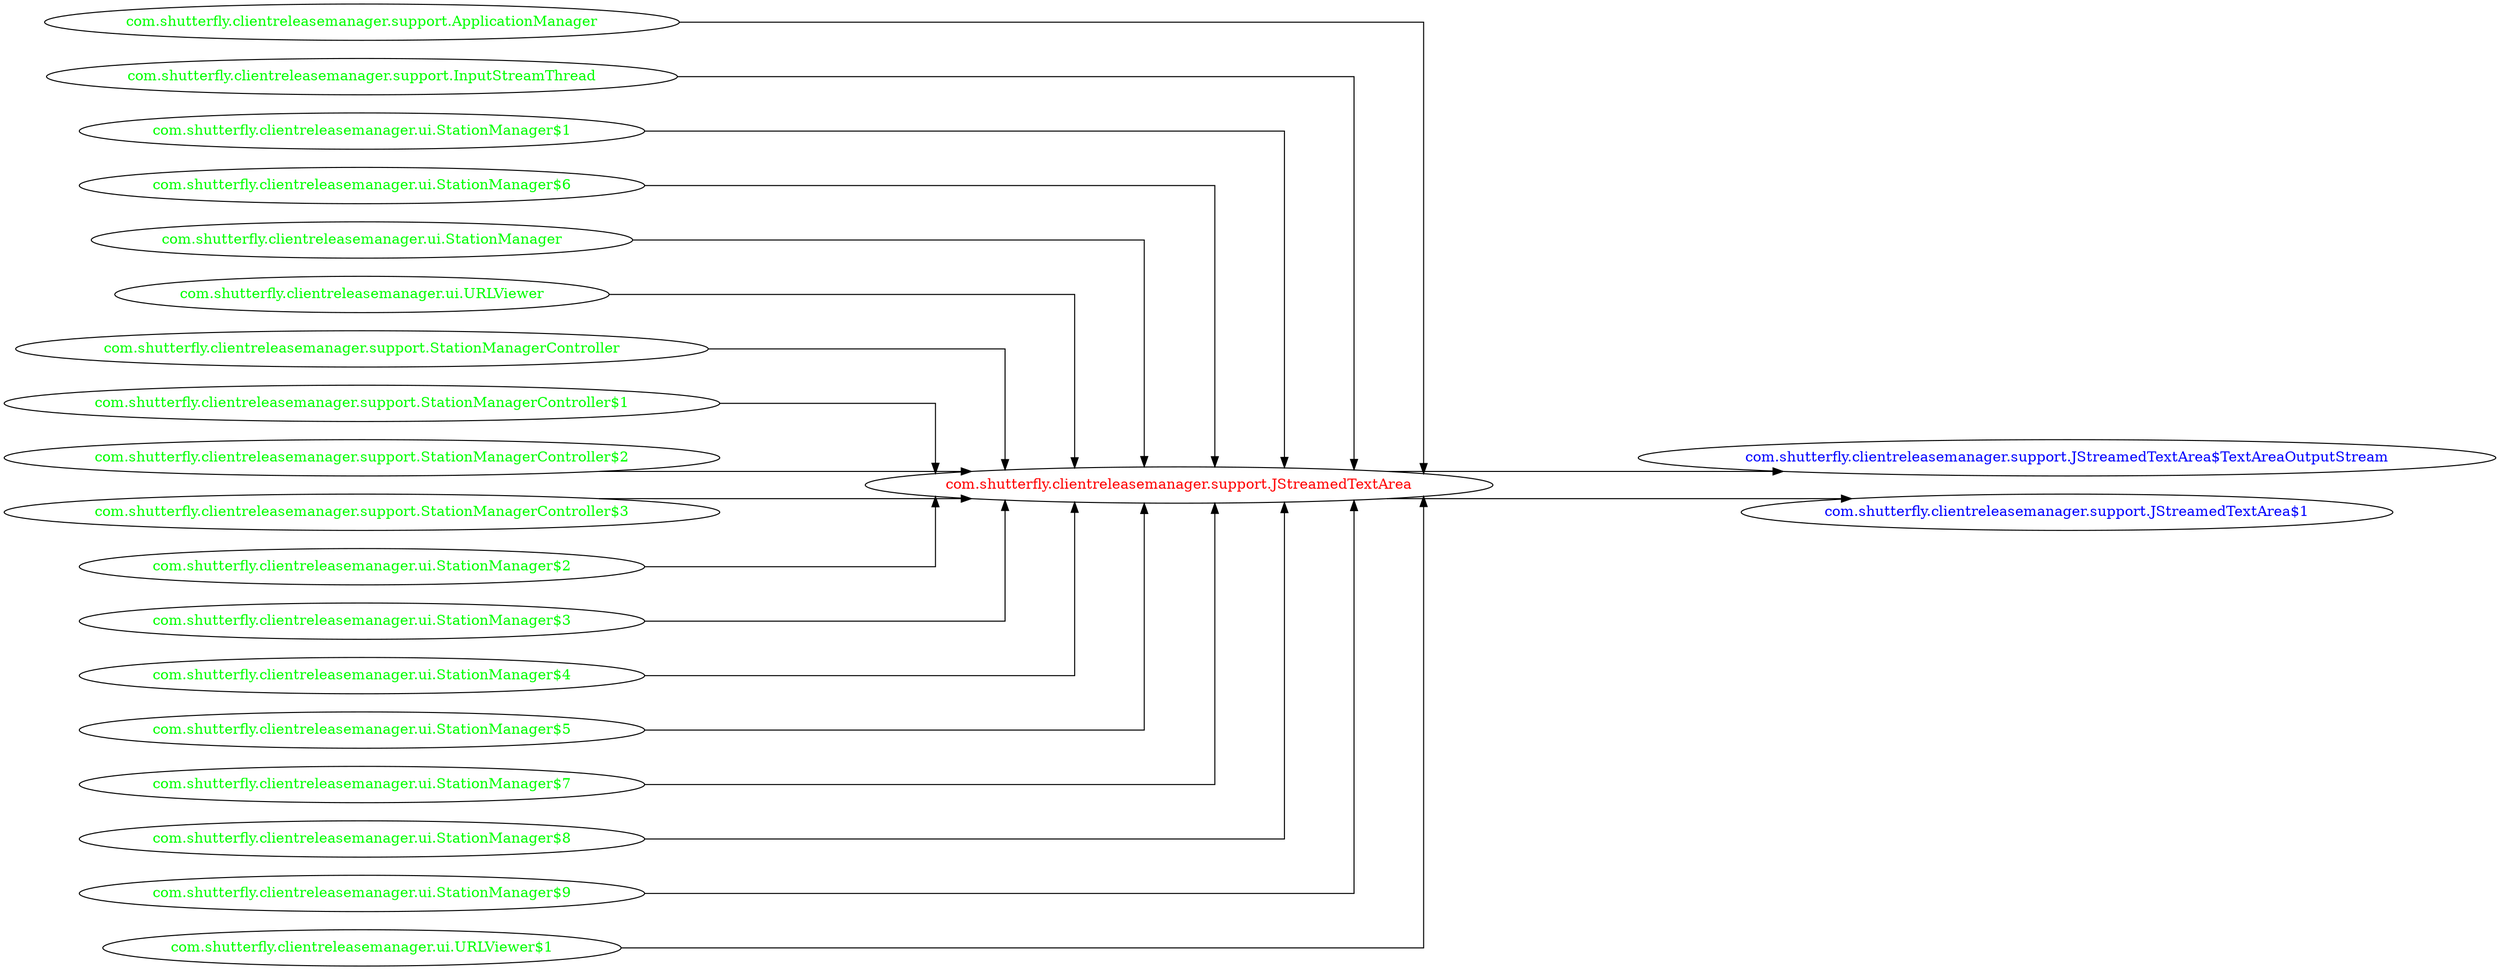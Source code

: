digraph dependencyGraph {
 concentrate=true;
 ranksep="2.0";
 rankdir="LR"; 
 splines="ortho";
"com.shutterfly.clientreleasemanager.support.JStreamedTextArea" [fontcolor="red"];
"com.shutterfly.clientreleasemanager.support.JStreamedTextArea$TextAreaOutputStream" [ fontcolor="blue" ];
"com.shutterfly.clientreleasemanager.support.JStreamedTextArea"->"com.shutterfly.clientreleasemanager.support.JStreamedTextArea$TextAreaOutputStream";
"com.shutterfly.clientreleasemanager.support.JStreamedTextArea$1" [ fontcolor="blue" ];
"com.shutterfly.clientreleasemanager.support.JStreamedTextArea"->"com.shutterfly.clientreleasemanager.support.JStreamedTextArea$1";
"com.shutterfly.clientreleasemanager.support.ApplicationManager" [ fontcolor="green" ];
"com.shutterfly.clientreleasemanager.support.ApplicationManager"->"com.shutterfly.clientreleasemanager.support.JStreamedTextArea";
"com.shutterfly.clientreleasemanager.support.InputStreamThread" [ fontcolor="green" ];
"com.shutterfly.clientreleasemanager.support.InputStreamThread"->"com.shutterfly.clientreleasemanager.support.JStreamedTextArea";
"com.shutterfly.clientreleasemanager.ui.StationManager$1" [ fontcolor="green" ];
"com.shutterfly.clientreleasemanager.ui.StationManager$1"->"com.shutterfly.clientreleasemanager.support.JStreamedTextArea";
"com.shutterfly.clientreleasemanager.ui.StationManager$6" [ fontcolor="green" ];
"com.shutterfly.clientreleasemanager.ui.StationManager$6"->"com.shutterfly.clientreleasemanager.support.JStreamedTextArea";
"com.shutterfly.clientreleasemanager.ui.StationManager" [ fontcolor="green" ];
"com.shutterfly.clientreleasemanager.ui.StationManager"->"com.shutterfly.clientreleasemanager.support.JStreamedTextArea";
"com.shutterfly.clientreleasemanager.ui.URLViewer" [ fontcolor="green" ];
"com.shutterfly.clientreleasemanager.ui.URLViewer"->"com.shutterfly.clientreleasemanager.support.JStreamedTextArea";
"com.shutterfly.clientreleasemanager.support.StationManagerController" [ fontcolor="green" ];
"com.shutterfly.clientreleasemanager.support.StationManagerController"->"com.shutterfly.clientreleasemanager.support.JStreamedTextArea";
"com.shutterfly.clientreleasemanager.support.StationManagerController$1" [ fontcolor="green" ];
"com.shutterfly.clientreleasemanager.support.StationManagerController$1"->"com.shutterfly.clientreleasemanager.support.JStreamedTextArea";
"com.shutterfly.clientreleasemanager.support.StationManagerController$2" [ fontcolor="green" ];
"com.shutterfly.clientreleasemanager.support.StationManagerController$2"->"com.shutterfly.clientreleasemanager.support.JStreamedTextArea";
"com.shutterfly.clientreleasemanager.support.StationManagerController$3" [ fontcolor="green" ];
"com.shutterfly.clientreleasemanager.support.StationManagerController$3"->"com.shutterfly.clientreleasemanager.support.JStreamedTextArea";
"com.shutterfly.clientreleasemanager.ui.StationManager$2" [ fontcolor="green" ];
"com.shutterfly.clientreleasemanager.ui.StationManager$2"->"com.shutterfly.clientreleasemanager.support.JStreamedTextArea";
"com.shutterfly.clientreleasemanager.ui.StationManager$3" [ fontcolor="green" ];
"com.shutterfly.clientreleasemanager.ui.StationManager$3"->"com.shutterfly.clientreleasemanager.support.JStreamedTextArea";
"com.shutterfly.clientreleasemanager.ui.StationManager$4" [ fontcolor="green" ];
"com.shutterfly.clientreleasemanager.ui.StationManager$4"->"com.shutterfly.clientreleasemanager.support.JStreamedTextArea";
"com.shutterfly.clientreleasemanager.ui.StationManager$5" [ fontcolor="green" ];
"com.shutterfly.clientreleasemanager.ui.StationManager$5"->"com.shutterfly.clientreleasemanager.support.JStreamedTextArea";
"com.shutterfly.clientreleasemanager.ui.StationManager$7" [ fontcolor="green" ];
"com.shutterfly.clientreleasemanager.ui.StationManager$7"->"com.shutterfly.clientreleasemanager.support.JStreamedTextArea";
"com.shutterfly.clientreleasemanager.ui.StationManager$8" [ fontcolor="green" ];
"com.shutterfly.clientreleasemanager.ui.StationManager$8"->"com.shutterfly.clientreleasemanager.support.JStreamedTextArea";
"com.shutterfly.clientreleasemanager.ui.StationManager$9" [ fontcolor="green" ];
"com.shutterfly.clientreleasemanager.ui.StationManager$9"->"com.shutterfly.clientreleasemanager.support.JStreamedTextArea";
"com.shutterfly.clientreleasemanager.ui.URLViewer$1" [ fontcolor="green" ];
"com.shutterfly.clientreleasemanager.ui.URLViewer$1"->"com.shutterfly.clientreleasemanager.support.JStreamedTextArea";
}